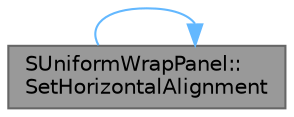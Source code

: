 digraph "SUniformWrapPanel::SetHorizontalAlignment"
{
 // INTERACTIVE_SVG=YES
 // LATEX_PDF_SIZE
  bgcolor="transparent";
  edge [fontname=Helvetica,fontsize=10,labelfontname=Helvetica,labelfontsize=10];
  node [fontname=Helvetica,fontsize=10,shape=box,height=0.2,width=0.4];
  rankdir="LR";
  Node1 [id="Node000001",label="SUniformWrapPanel::\lSetHorizontalAlignment",height=0.2,width=0.4,color="gray40", fillcolor="grey60", style="filled", fontcolor="black",tooltip="See HAlign attribute."];
  Node1 -> Node1 [id="edge1_Node000001_Node000001",color="steelblue1",style="solid",tooltip=" "];
}
